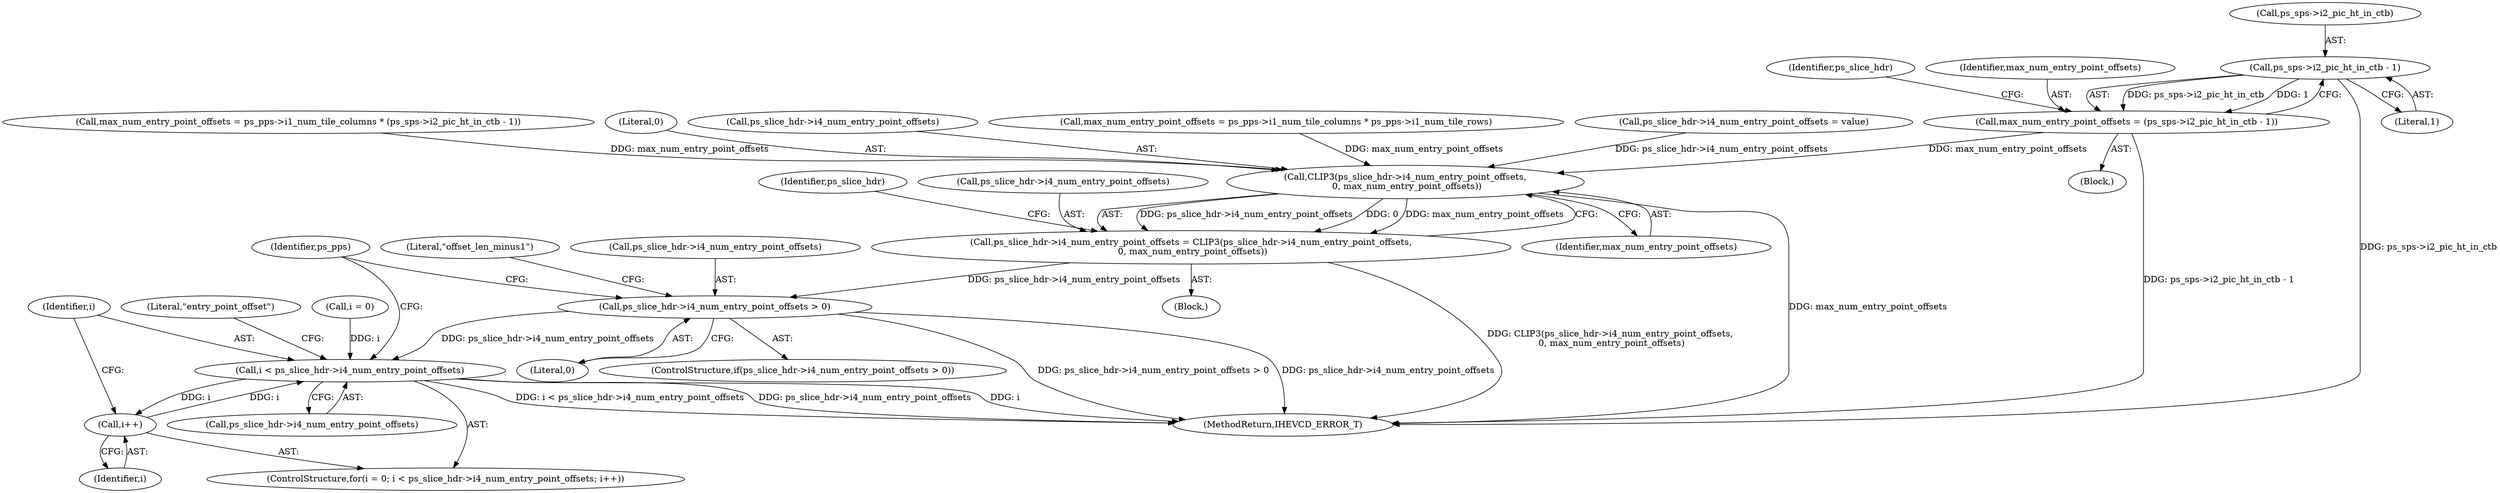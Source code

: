 digraph "0_Android_a1424724a00d62ac5efa0e27953eed66850d662f@pointer" {
"1001933" [label="(Call,ps_sps->i2_pic_ht_in_ctb - 1)"];
"1001931" [label="(Call,max_num_entry_point_offsets = (ps_sps->i2_pic_ht_in_ctb - 1))"];
"1001942" [label="(Call,CLIP3(ps_slice_hdr->i4_num_entry_point_offsets,\n 0, max_num_entry_point_offsets))"];
"1001938" [label="(Call,ps_slice_hdr->i4_num_entry_point_offsets = CLIP3(ps_slice_hdr->i4_num_entry_point_offsets,\n 0, max_num_entry_point_offsets))"];
"1001949" [label="(Call,ps_slice_hdr->i4_num_entry_point_offsets > 0)"];
"1001970" [label="(Call,i < ps_slice_hdr->i4_num_entry_point_offsets)"];
"1001975" [label="(Call,i++)"];
"1001938" [label="(Call,ps_slice_hdr->i4_num_entry_point_offsets = CLIP3(ps_slice_hdr->i4_num_entry_point_offsets,\n 0, max_num_entry_point_offsets))"];
"1001948" [label="(ControlStructure,if(ps_slice_hdr->i4_num_entry_point_offsets > 0))"];
"1001903" [label="(Call,max_num_entry_point_offsets = ps_pps->i1_num_tile_columns * (ps_sps->i2_pic_ht_in_ctb - 1))"];
"1001976" [label="(Identifier,i)"];
"1001953" [label="(Literal,0)"];
"1001971" [label="(Identifier,i)"];
"1001947" [label="(Identifier,max_num_entry_point_offsets)"];
"1001892" [label="(Block,)"];
"1001931" [label="(Call,max_num_entry_point_offsets = (ps_sps->i2_pic_ht_in_ctb - 1))"];
"1001934" [label="(Call,ps_sps->i2_pic_ht_in_ctb)"];
"1001946" [label="(Literal,0)"];
"1001930" [label="(Block,)"];
"1001949" [label="(Call,ps_slice_hdr->i4_num_entry_point_offsets > 0)"];
"1002606" [label="(MethodReturn,IHEVCD_ERROR_T)"];
"1001940" [label="(Identifier,ps_slice_hdr)"];
"1001943" [label="(Call,ps_slice_hdr->i4_num_entry_point_offsets)"];
"1001970" [label="(Call,i < ps_slice_hdr->i4_num_entry_point_offsets)"];
"1001920" [label="(Call,max_num_entry_point_offsets = ps_pps->i1_num_tile_columns * ps_pps->i1_num_tile_rows)"];
"1001979" [label="(Literal,\"entry_point_offset\")"];
"1001887" [label="(Call,ps_slice_hdr->i4_num_entry_point_offsets = value)"];
"1001956" [label="(Literal,\"offset_len_minus1\")"];
"1001967" [label="(Call,i = 0)"];
"1001951" [label="(Identifier,ps_slice_hdr)"];
"1001933" [label="(Call,ps_sps->i2_pic_ht_in_ctb - 1)"];
"1001987" [label="(Identifier,ps_pps)"];
"1001942" [label="(Call,CLIP3(ps_slice_hdr->i4_num_entry_point_offsets,\n 0, max_num_entry_point_offsets))"];
"1001972" [label="(Call,ps_slice_hdr->i4_num_entry_point_offsets)"];
"1001966" [label="(ControlStructure,for(i = 0; i < ps_slice_hdr->i4_num_entry_point_offsets; i++))"];
"1001939" [label="(Call,ps_slice_hdr->i4_num_entry_point_offsets)"];
"1001975" [label="(Call,i++)"];
"1001950" [label="(Call,ps_slice_hdr->i4_num_entry_point_offsets)"];
"1001937" [label="(Literal,1)"];
"1001932" [label="(Identifier,max_num_entry_point_offsets)"];
"1001933" -> "1001931"  [label="AST: "];
"1001933" -> "1001937"  [label="CFG: "];
"1001934" -> "1001933"  [label="AST: "];
"1001937" -> "1001933"  [label="AST: "];
"1001931" -> "1001933"  [label="CFG: "];
"1001933" -> "1002606"  [label="DDG: ps_sps->i2_pic_ht_in_ctb"];
"1001933" -> "1001931"  [label="DDG: ps_sps->i2_pic_ht_in_ctb"];
"1001933" -> "1001931"  [label="DDG: 1"];
"1001931" -> "1001930"  [label="AST: "];
"1001932" -> "1001931"  [label="AST: "];
"1001940" -> "1001931"  [label="CFG: "];
"1001931" -> "1002606"  [label="DDG: ps_sps->i2_pic_ht_in_ctb - 1"];
"1001931" -> "1001942"  [label="DDG: max_num_entry_point_offsets"];
"1001942" -> "1001938"  [label="AST: "];
"1001942" -> "1001947"  [label="CFG: "];
"1001943" -> "1001942"  [label="AST: "];
"1001946" -> "1001942"  [label="AST: "];
"1001947" -> "1001942"  [label="AST: "];
"1001938" -> "1001942"  [label="CFG: "];
"1001942" -> "1002606"  [label="DDG: max_num_entry_point_offsets"];
"1001942" -> "1001938"  [label="DDG: ps_slice_hdr->i4_num_entry_point_offsets"];
"1001942" -> "1001938"  [label="DDG: 0"];
"1001942" -> "1001938"  [label="DDG: max_num_entry_point_offsets"];
"1001887" -> "1001942"  [label="DDG: ps_slice_hdr->i4_num_entry_point_offsets"];
"1001903" -> "1001942"  [label="DDG: max_num_entry_point_offsets"];
"1001920" -> "1001942"  [label="DDG: max_num_entry_point_offsets"];
"1001938" -> "1001892"  [label="AST: "];
"1001939" -> "1001938"  [label="AST: "];
"1001951" -> "1001938"  [label="CFG: "];
"1001938" -> "1002606"  [label="DDG: CLIP3(ps_slice_hdr->i4_num_entry_point_offsets,\n 0, max_num_entry_point_offsets)"];
"1001938" -> "1001949"  [label="DDG: ps_slice_hdr->i4_num_entry_point_offsets"];
"1001949" -> "1001948"  [label="AST: "];
"1001949" -> "1001953"  [label="CFG: "];
"1001950" -> "1001949"  [label="AST: "];
"1001953" -> "1001949"  [label="AST: "];
"1001956" -> "1001949"  [label="CFG: "];
"1001987" -> "1001949"  [label="CFG: "];
"1001949" -> "1002606"  [label="DDG: ps_slice_hdr->i4_num_entry_point_offsets > 0"];
"1001949" -> "1002606"  [label="DDG: ps_slice_hdr->i4_num_entry_point_offsets"];
"1001949" -> "1001970"  [label="DDG: ps_slice_hdr->i4_num_entry_point_offsets"];
"1001970" -> "1001966"  [label="AST: "];
"1001970" -> "1001972"  [label="CFG: "];
"1001971" -> "1001970"  [label="AST: "];
"1001972" -> "1001970"  [label="AST: "];
"1001979" -> "1001970"  [label="CFG: "];
"1001987" -> "1001970"  [label="CFG: "];
"1001970" -> "1002606"  [label="DDG: i"];
"1001970" -> "1002606"  [label="DDG: i < ps_slice_hdr->i4_num_entry_point_offsets"];
"1001970" -> "1002606"  [label="DDG: ps_slice_hdr->i4_num_entry_point_offsets"];
"1001975" -> "1001970"  [label="DDG: i"];
"1001967" -> "1001970"  [label="DDG: i"];
"1001970" -> "1001975"  [label="DDG: i"];
"1001975" -> "1001966"  [label="AST: "];
"1001975" -> "1001976"  [label="CFG: "];
"1001976" -> "1001975"  [label="AST: "];
"1001971" -> "1001975"  [label="CFG: "];
}
